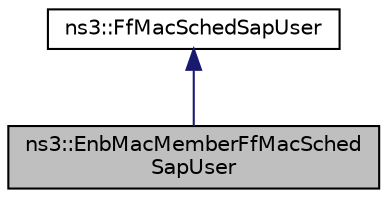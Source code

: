 digraph "ns3::EnbMacMemberFfMacSchedSapUser"
{
 // LATEX_PDF_SIZE
  edge [fontname="Helvetica",fontsize="10",labelfontname="Helvetica",labelfontsize="10"];
  node [fontname="Helvetica",fontsize="10",shape=record];
  Node1 [label="ns3::EnbMacMemberFfMacSched\lSapUser",height=0.2,width=0.4,color="black", fillcolor="grey75", style="filled", fontcolor="black",tooltip="EnbMacMemberFfMacSchedSapUser class."];
  Node2 -> Node1 [dir="back",color="midnightblue",fontsize="10",style="solid",fontname="Helvetica"];
  Node2 [label="ns3::FfMacSchedSapUser",height=0.2,width=0.4,color="black", fillcolor="white", style="filled",URL="$classns3_1_1_ff_mac_sched_sap_user.html",tooltip="FfMacSchedSapUser class."];
}
